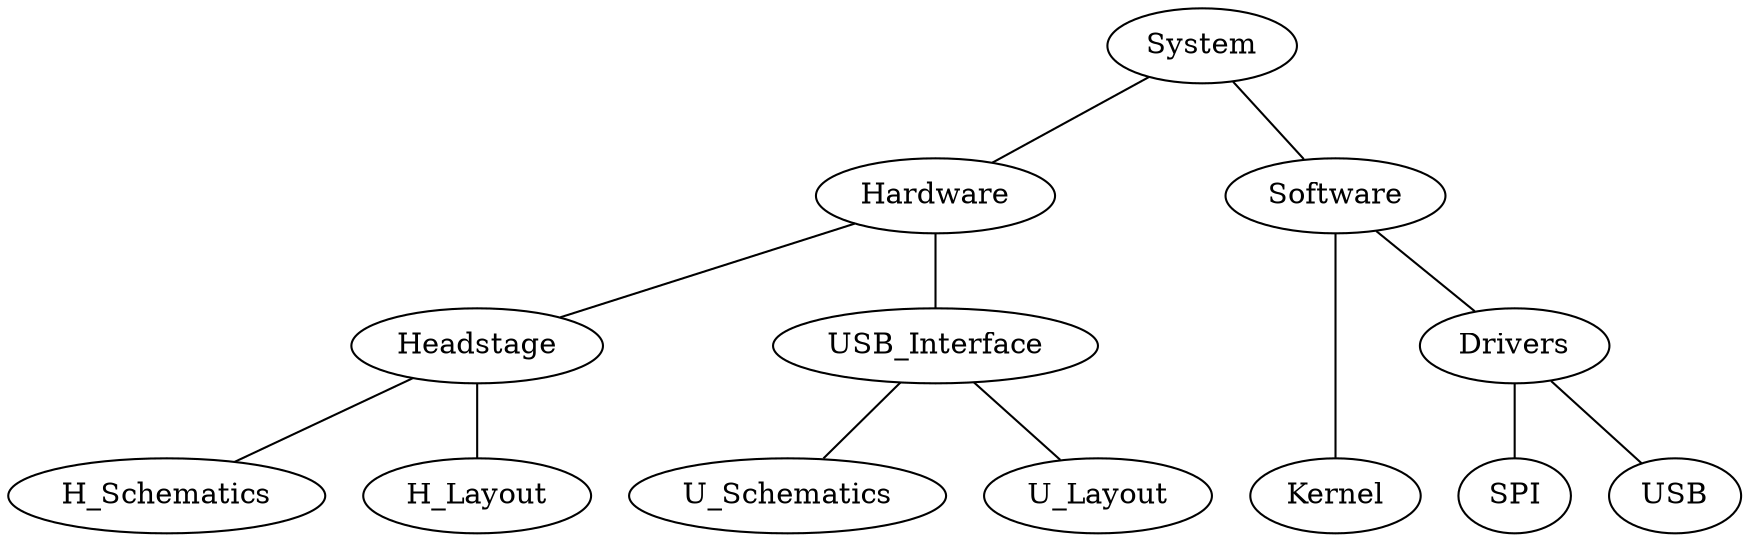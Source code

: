graph myGraph {
    {rank = same; Kernel; SPI; USB}
    System -- Hardware;
    System -- Software;
    Software -- Kernel;
    Software -- Drivers;
    Drivers -- SPI;
    Drivers -- USB;
    Hardware -- Headstage;
    Hardware -- USB_Interface;
    Headstage -- H_Schematics;
    Headstage -- H_Layout;
    USB_Interface -- U_Schematics;
    USB_Interface -- U_Layout;
}